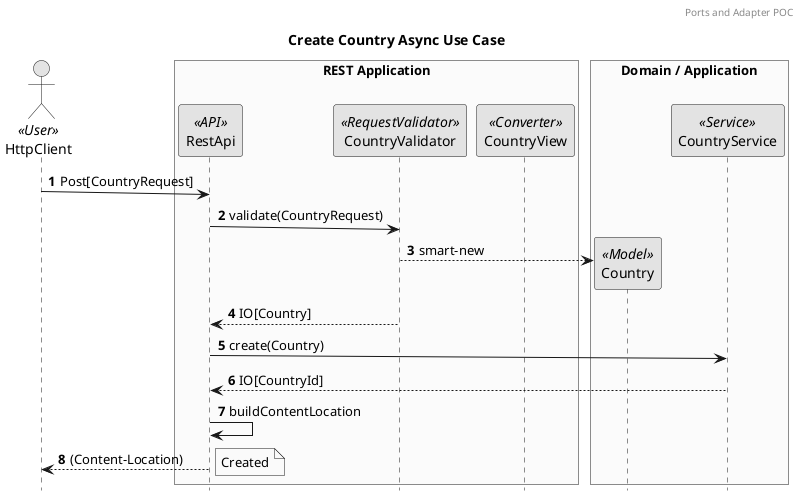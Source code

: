 @startuml
skinparam monochrome true
skinparam BoxPadding 5
header Ports and Adapter POC
title Create Country Async Use Case

hide footbox
actor HttpClient as user << User >>

box "REST Application" #FBFBFB
 participant "RestApi" as api << API >>
 participant "CountryValidator" as validator << RequestValidator >>
 participant "CountryView" as view << Converter >>
end box
box "Domain / Application" #FBFBFB
 participant "Country" as country << Model >>
 participant "CountryService" as service << Service >>
end box

autonumber
user ->(3) api: Post[CountryRequest]
api ->(3) validator : validate(CountryRequest)
validator --> country **: smart-new
validator --> api: IO[Country]
api ->(3) service: create(Country)
service --> api : IO[CountryId]
api -> api: buildContentLocation
api --> user : (Content-Location)
note right: Created

@enduml